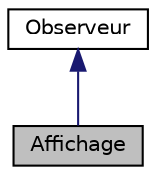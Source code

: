 digraph "Affichage"
{
  edge [fontname="Helvetica",fontsize="10",labelfontname="Helvetica",labelfontsize="10"];
  node [fontname="Helvetica",fontsize="10",shape=record];
  Node1 [label="Affichage",height=0.2,width=0.4,color="black", fillcolor="grey75", style="filled" fontcolor="black"];
  Node2 -> Node1 [dir="back",color="midnightblue",fontsize="10",style="solid",fontname="Helvetica"];
  Node2 [label="Observeur",height=0.2,width=0.4,color="black", fillcolor="white", style="filled",URL="$class_observeur.html",tooltip="Classe Observeur qui sert de base pour implementer des classes qui observent un sujet. "];
}
